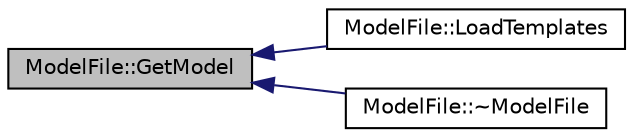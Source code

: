 digraph "ModelFile::GetModel"
{
  edge [fontname="Helvetica",fontsize="10",labelfontname="Helvetica",labelfontsize="10"];
  node [fontname="Helvetica",fontsize="10",shape=record];
  rankdir="LR";
  Node23 [label="ModelFile::GetModel",height=0.2,width=0.4,color="black", fillcolor="grey75", style="filled", fontcolor="black"];
  Node23 -> Node24 [dir="back",color="midnightblue",fontsize="10",style="solid",fontname="Helvetica"];
  Node24 [label="ModelFile::LoadTemplates",height=0.2,width=0.4,color="black", fillcolor="white", style="filled",URL="$class_model_file.html#a2909e1be39c99dac7ba13d9d7ea937d7",tooltip="Loads all room templates listed in a text file. "];
  Node23 -> Node25 [dir="back",color="midnightblue",fontsize="10",style="solid",fontname="Helvetica"];
  Node25 [label="ModelFile::~ModelFile",height=0.2,width=0.4,color="black", fillcolor="white", style="filled",URL="$class_model_file.html#a5ff0e3827d489224c55921cf1e6aad2d"];
}
